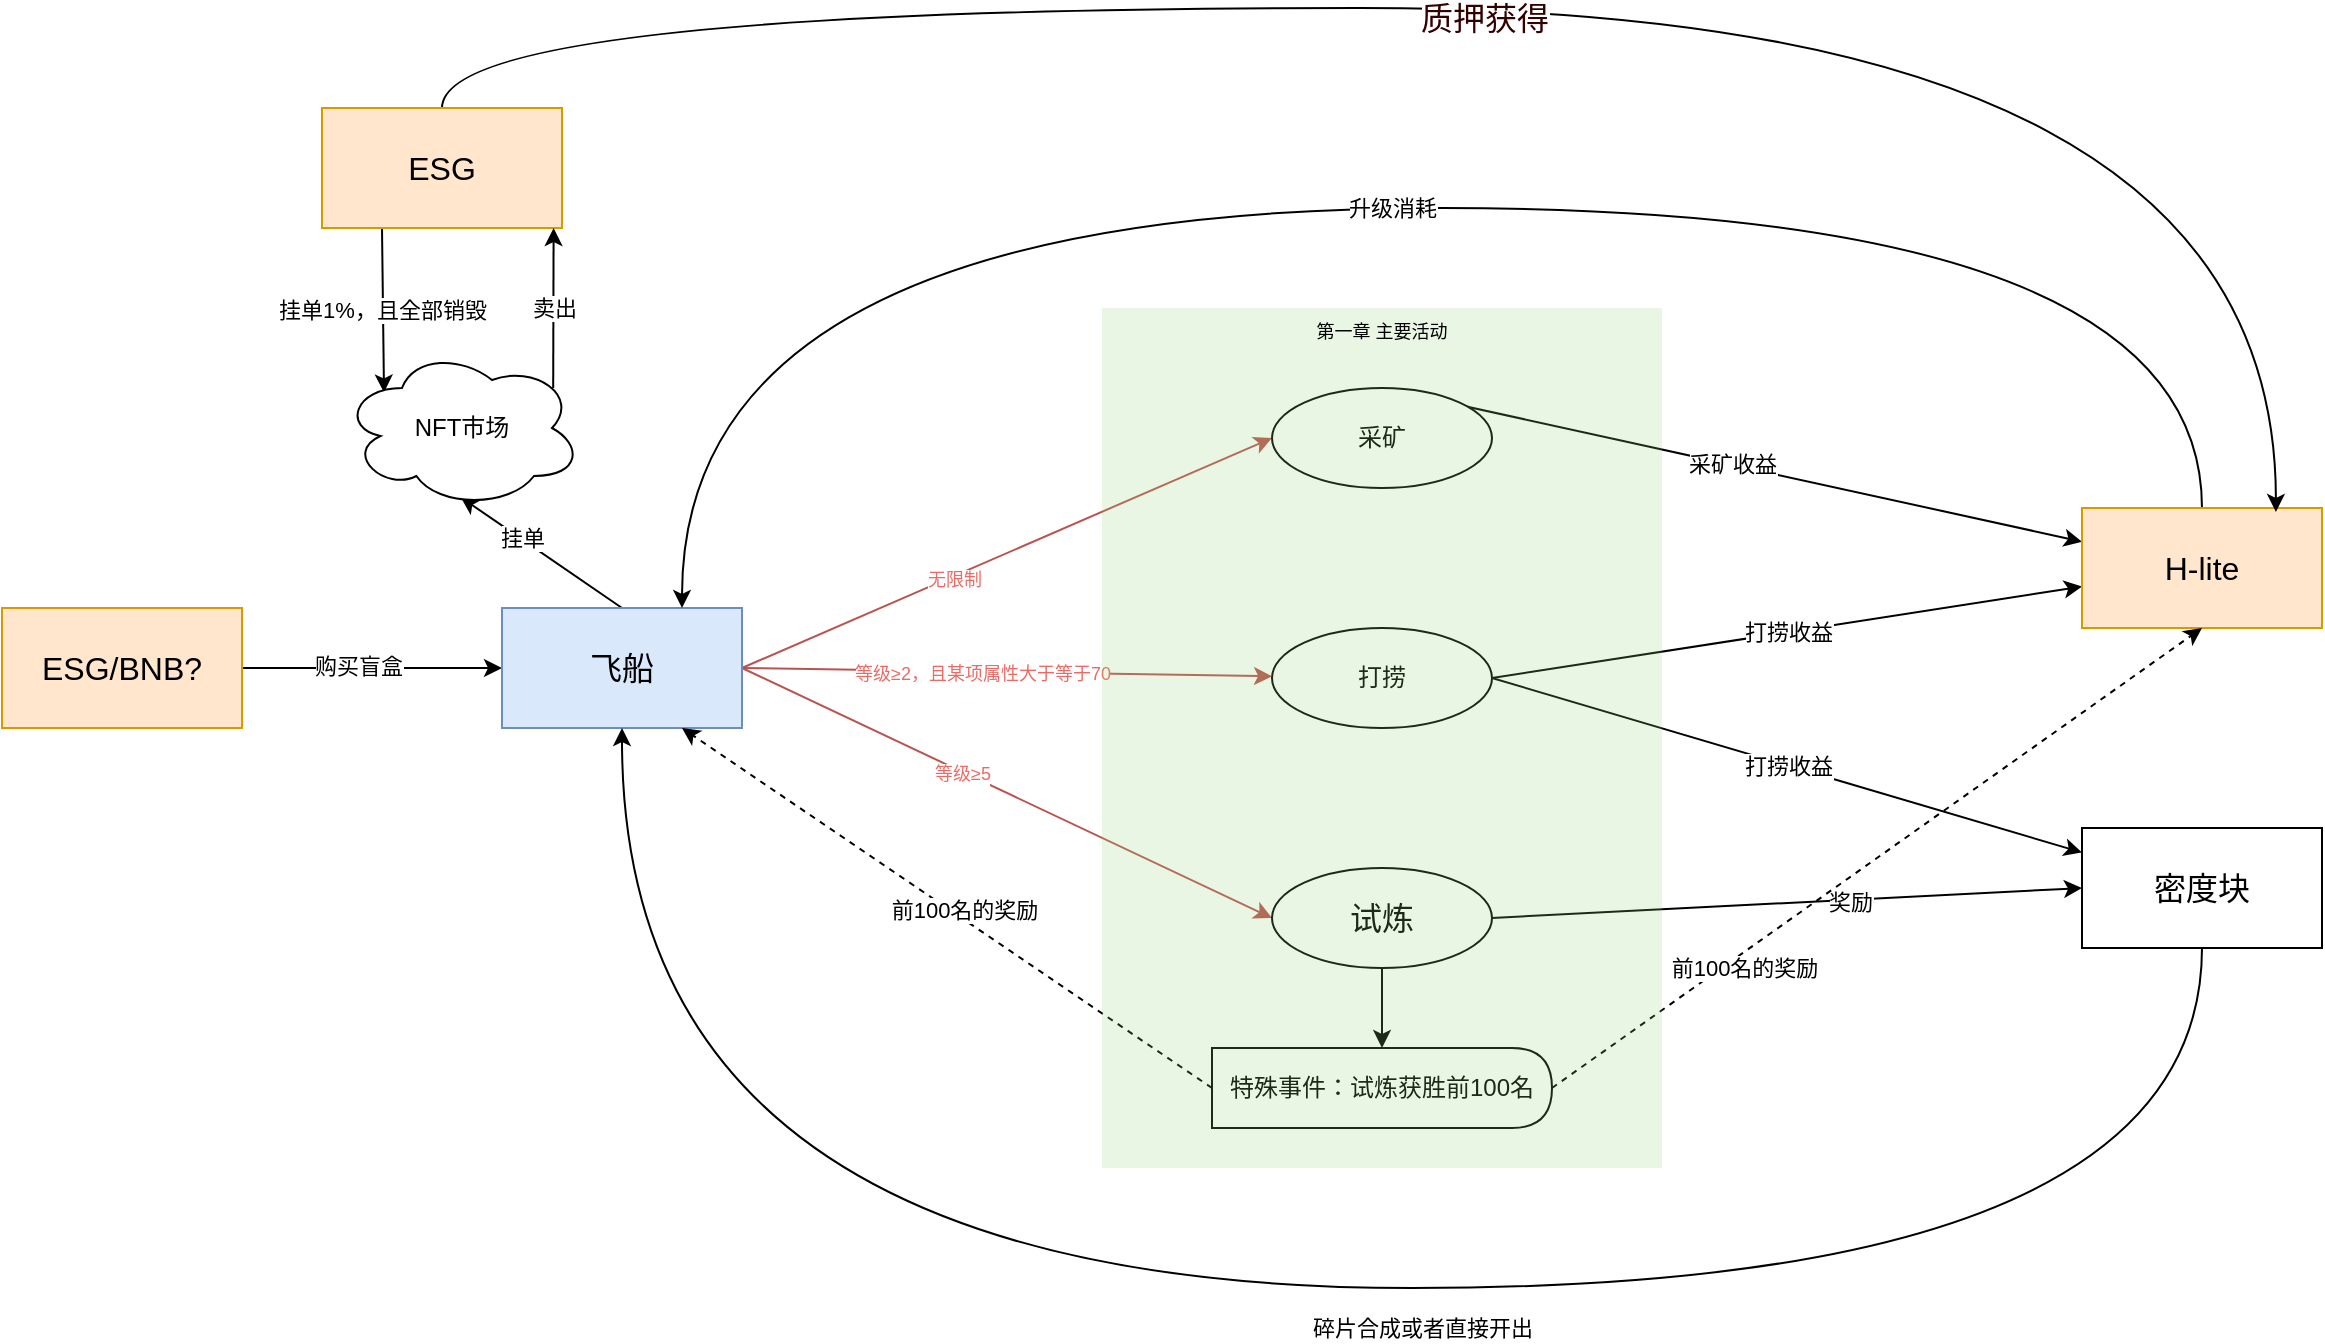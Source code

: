 <mxfile version="16.1.0" type="github">
  <diagram id="B2VN1lz7lHse4xvR82cQ" name="Page-5">
    <mxGraphModel dx="2062" dy="1122" grid="1" gridSize="10" guides="1" tooltips="1" connect="1" arrows="1" fold="1" page="1" pageScale="1" pageWidth="827" pageHeight="1169" math="0" shadow="0">
      <root>
        <mxCell id="VGtEhXtMH6EOGDCBlRhS-0" />
        <mxCell id="VGtEhXtMH6EOGDCBlRhS-1" parent="VGtEhXtMH6EOGDCBlRhS-0" />
        <mxCell id="VGtEhXtMH6EOGDCBlRhS-5" style="edgeStyle=orthogonalEdgeStyle;rounded=0;orthogonalLoop=1;jettySize=auto;html=1;exitX=1;exitY=0.5;exitDx=0;exitDy=0;entryX=0;entryY=0.5;entryDx=0;entryDy=0;" parent="VGtEhXtMH6EOGDCBlRhS-1" source="VGtEhXtMH6EOGDCBlRhS-2" target="VGtEhXtMH6EOGDCBlRhS-3" edge="1">
          <mxGeometry relative="1" as="geometry" />
        </mxCell>
        <mxCell id="VGtEhXtMH6EOGDCBlRhS-6" value="购买盲盒" style="edgeLabel;html=1;align=center;verticalAlign=middle;resizable=0;points=[];" parent="VGtEhXtMH6EOGDCBlRhS-5" vertex="1" connectable="0">
          <mxGeometry x="-0.109" y="1" relative="1" as="geometry">
            <mxPoint as="offset" />
          </mxGeometry>
        </mxCell>
        <mxCell id="VGtEhXtMH6EOGDCBlRhS-2" value="ESG/BNB?" style="rounded=0;whiteSpace=wrap;html=1;fillColor=#ffe6cc;strokeColor=#d79b00;fontSize=16;" parent="VGtEhXtMH6EOGDCBlRhS-1" vertex="1">
          <mxGeometry x="70" y="520" width="120" height="60" as="geometry" />
        </mxCell>
        <mxCell id="VGtEhXtMH6EOGDCBlRhS-11" style="rounded=0;orthogonalLoop=1;jettySize=auto;html=1;exitX=1;exitY=0.5;exitDx=0;exitDy=0;entryX=0;entryY=0.5;entryDx=0;entryDy=0;fillColor=#f8cecc;strokeColor=#b85450;" parent="VGtEhXtMH6EOGDCBlRhS-1" source="VGtEhXtMH6EOGDCBlRhS-3" target="VGtEhXtMH6EOGDCBlRhS-8" edge="1">
          <mxGeometry relative="1" as="geometry" />
        </mxCell>
        <mxCell id="VGtEhXtMH6EOGDCBlRhS-14" value="无限制" style="edgeLabel;html=1;align=center;verticalAlign=middle;resizable=0;points=[];fontSize=9;fontColor=#EA6B66;" parent="VGtEhXtMH6EOGDCBlRhS-11" vertex="1" connectable="0">
          <mxGeometry x="-0.208" y="-1" relative="1" as="geometry">
            <mxPoint as="offset" />
          </mxGeometry>
        </mxCell>
        <mxCell id="VGtEhXtMH6EOGDCBlRhS-12" style="edgeStyle=none;rounded=0;orthogonalLoop=1;jettySize=auto;html=1;exitX=1;exitY=0.5;exitDx=0;exitDy=0;fillColor=#f8cecc;strokeColor=#b85450;" parent="VGtEhXtMH6EOGDCBlRhS-1" source="VGtEhXtMH6EOGDCBlRhS-3" target="VGtEhXtMH6EOGDCBlRhS-9" edge="1">
          <mxGeometry relative="1" as="geometry" />
        </mxCell>
        <mxCell id="VGtEhXtMH6EOGDCBlRhS-15" value="等级≥2，且某项属性大于等于70" style="edgeLabel;html=1;align=center;verticalAlign=middle;resizable=0;points=[];fontSize=9;fontColor=#EA6B66;" parent="VGtEhXtMH6EOGDCBlRhS-12" vertex="1" connectable="0">
          <mxGeometry x="-0.098" y="-1" relative="1" as="geometry">
            <mxPoint as="offset" />
          </mxGeometry>
        </mxCell>
        <mxCell id="VGtEhXtMH6EOGDCBlRhS-13" style="edgeStyle=none;rounded=0;orthogonalLoop=1;jettySize=auto;html=1;exitX=1;exitY=0.5;exitDx=0;exitDy=0;entryX=0;entryY=0.5;entryDx=0;entryDy=0;fillColor=#f8cecc;strokeColor=#b85450;" parent="VGtEhXtMH6EOGDCBlRhS-1" source="VGtEhXtMH6EOGDCBlRhS-3" target="VGtEhXtMH6EOGDCBlRhS-10" edge="1">
          <mxGeometry relative="1" as="geometry" />
        </mxCell>
        <mxCell id="VGtEhXtMH6EOGDCBlRhS-16" value="等级≥5" style="edgeLabel;html=1;align=center;verticalAlign=middle;resizable=0;points=[];fontSize=9;fontColor=#EA6B66;" parent="VGtEhXtMH6EOGDCBlRhS-13" vertex="1" connectable="0">
          <mxGeometry x="-0.171" y="-1" relative="1" as="geometry">
            <mxPoint as="offset" />
          </mxGeometry>
        </mxCell>
        <mxCell id="VGtEhXtMH6EOGDCBlRhS-34" style="edgeStyle=none;rounded=0;orthogonalLoop=1;jettySize=auto;html=1;exitX=0.5;exitY=0;exitDx=0;exitDy=0;entryX=0.495;entryY=0.933;entryDx=0;entryDy=0;entryPerimeter=0;" parent="VGtEhXtMH6EOGDCBlRhS-1" source="VGtEhXtMH6EOGDCBlRhS-3" target="VGtEhXtMH6EOGDCBlRhS-33" edge="1">
          <mxGeometry relative="1" as="geometry" />
        </mxCell>
        <mxCell id="VGtEhXtMH6EOGDCBlRhS-35" value="挂单" style="edgeLabel;html=1;align=center;verticalAlign=middle;resizable=0;points=[];" parent="VGtEhXtMH6EOGDCBlRhS-34" vertex="1" connectable="0">
          <mxGeometry x="0.261" relative="1" as="geometry">
            <mxPoint as="offset" />
          </mxGeometry>
        </mxCell>
        <mxCell id="VGtEhXtMH6EOGDCBlRhS-3" value="飞船" style="rounded=0;whiteSpace=wrap;html=1;fillColor=#dae8fc;strokeColor=#6c8ebf;fontSize=16;" parent="VGtEhXtMH6EOGDCBlRhS-1" vertex="1">
          <mxGeometry x="320" y="520" width="120" height="60" as="geometry" />
        </mxCell>
        <mxCell id="VGtEhXtMH6EOGDCBlRhS-21" value="采矿收益" style="edgeStyle=none;rounded=0;orthogonalLoop=1;jettySize=auto;html=1;exitX=0.5;exitY=0;exitDx=0;exitDy=0;" parent="VGtEhXtMH6EOGDCBlRhS-1" source="VGtEhXtMH6EOGDCBlRhS-8" target="VGtEhXtMH6EOGDCBlRhS-17" edge="1">
          <mxGeometry relative="1" as="geometry" />
        </mxCell>
        <mxCell id="VGtEhXtMH6EOGDCBlRhS-8" value="采矿" style="ellipse;whiteSpace=wrap;html=1;" parent="VGtEhXtMH6EOGDCBlRhS-1" vertex="1">
          <mxGeometry x="705" y="410" width="110" height="50" as="geometry" />
        </mxCell>
        <mxCell id="VGtEhXtMH6EOGDCBlRhS-22" value="打捞收益" style="edgeStyle=none;rounded=0;orthogonalLoop=1;jettySize=auto;html=1;exitX=1;exitY=0.5;exitDx=0;exitDy=0;" parent="VGtEhXtMH6EOGDCBlRhS-1" source="VGtEhXtMH6EOGDCBlRhS-9" target="VGtEhXtMH6EOGDCBlRhS-17" edge="1">
          <mxGeometry relative="1" as="geometry" />
        </mxCell>
        <mxCell id="VGtEhXtMH6EOGDCBlRhS-29" value="打捞收益" style="edgeStyle=none;rounded=0;orthogonalLoop=1;jettySize=auto;html=1;exitX=1;exitY=0.5;exitDx=0;exitDy=0;" parent="VGtEhXtMH6EOGDCBlRhS-1" source="VGtEhXtMH6EOGDCBlRhS-9" target="VGtEhXtMH6EOGDCBlRhS-24" edge="1">
          <mxGeometry relative="1" as="geometry" />
        </mxCell>
        <mxCell id="VGtEhXtMH6EOGDCBlRhS-9" value="打捞" style="ellipse;whiteSpace=wrap;html=1;" parent="VGtEhXtMH6EOGDCBlRhS-1" vertex="1">
          <mxGeometry x="705" y="530" width="110" height="50" as="geometry" />
        </mxCell>
        <mxCell id="VGtEhXtMH6EOGDCBlRhS-27" style="edgeStyle=none;rounded=0;orthogonalLoop=1;jettySize=auto;html=1;exitX=1;exitY=0.5;exitDx=0;exitDy=0;entryX=0;entryY=0.5;entryDx=0;entryDy=0;" parent="VGtEhXtMH6EOGDCBlRhS-1" source="VGtEhXtMH6EOGDCBlRhS-10" target="VGtEhXtMH6EOGDCBlRhS-24" edge="1">
          <mxGeometry relative="1" as="geometry" />
        </mxCell>
        <mxCell id="VGtEhXtMH6EOGDCBlRhS-28" value="奖励" style="edgeLabel;html=1;align=center;verticalAlign=middle;resizable=0;points=[];" parent="VGtEhXtMH6EOGDCBlRhS-27" vertex="1" connectable="0">
          <mxGeometry x="0.21" y="-1" relative="1" as="geometry">
            <mxPoint as="offset" />
          </mxGeometry>
        </mxCell>
        <mxCell id="VGtEhXtMH6EOGDCBlRhS-30" style="edgeStyle=none;rounded=0;orthogonalLoop=1;jettySize=auto;html=1;exitX=0;exitY=0.5;exitDx=0;exitDy=0;entryX=0.75;entryY=1;entryDx=0;entryDy=0;dashed=1;" parent="VGtEhXtMH6EOGDCBlRhS-1" source="VGtEhXtMH6EOGDCBlRhS-39" target="VGtEhXtMH6EOGDCBlRhS-3" edge="1">
          <mxGeometry relative="1" as="geometry" />
        </mxCell>
        <mxCell id="VGtEhXtMH6EOGDCBlRhS-31" value="前100名的奖励" style="edgeLabel;html=1;align=center;verticalAlign=middle;resizable=0;points=[];" parent="VGtEhXtMH6EOGDCBlRhS-30" vertex="1" connectable="0">
          <mxGeometry x="0.529" relative="1" as="geometry">
            <mxPoint x="78" y="48" as="offset" />
          </mxGeometry>
        </mxCell>
        <mxCell id="VGtEhXtMH6EOGDCBlRhS-40" style="edgeStyle=none;rounded=0;orthogonalLoop=1;jettySize=auto;html=1;exitX=0.5;exitY=1;exitDx=0;exitDy=0;entryX=0.5;entryY=0;entryDx=0;entryDy=0;" parent="VGtEhXtMH6EOGDCBlRhS-1" source="VGtEhXtMH6EOGDCBlRhS-10" target="VGtEhXtMH6EOGDCBlRhS-39" edge="1">
          <mxGeometry relative="1" as="geometry" />
        </mxCell>
        <mxCell id="VGtEhXtMH6EOGDCBlRhS-10" value="试炼" style="ellipse;whiteSpace=wrap;html=1;fontSize=16;" parent="VGtEhXtMH6EOGDCBlRhS-1" vertex="1">
          <mxGeometry x="705" y="650" width="110" height="50" as="geometry" />
        </mxCell>
        <mxCell id="VGtEhXtMH6EOGDCBlRhS-20" value="升级消耗" style="edgeStyle=orthogonalEdgeStyle;rounded=0;orthogonalLoop=1;jettySize=auto;html=1;exitX=0.5;exitY=0;exitDx=0;exitDy=0;entryX=0.75;entryY=0;entryDx=0;entryDy=0;curved=1;" parent="VGtEhXtMH6EOGDCBlRhS-1" source="VGtEhXtMH6EOGDCBlRhS-17" target="VGtEhXtMH6EOGDCBlRhS-3" edge="1">
          <mxGeometry relative="1" as="geometry">
            <Array as="points">
              <mxPoint x="1170" y="320" />
              <mxPoint x="410" y="320" />
            </Array>
          </mxGeometry>
        </mxCell>
        <mxCell id="VGtEhXtMH6EOGDCBlRhS-17" value="H-lite" style="rounded=0;whiteSpace=wrap;html=1;fillColor=#ffe6cc;strokeColor=#d79b00;fontSize=16;" parent="VGtEhXtMH6EOGDCBlRhS-1" vertex="1">
          <mxGeometry x="1110" y="470" width="120" height="60" as="geometry" />
        </mxCell>
        <mxCell id="VGtEhXtMH6EOGDCBlRhS-25" style="edgeStyle=orthogonalEdgeStyle;rounded=0;orthogonalLoop=1;jettySize=auto;html=1;exitX=0.5;exitY=1;exitDx=0;exitDy=0;entryX=0.5;entryY=1;entryDx=0;entryDy=0;elbow=vertical;curved=1;" parent="VGtEhXtMH6EOGDCBlRhS-1" source="VGtEhXtMH6EOGDCBlRhS-24" target="VGtEhXtMH6EOGDCBlRhS-3" edge="1">
          <mxGeometry relative="1" as="geometry">
            <Array as="points">
              <mxPoint x="1170" y="860" />
              <mxPoint x="380" y="860" />
            </Array>
          </mxGeometry>
        </mxCell>
        <mxCell id="VGtEhXtMH6EOGDCBlRhS-26" value="碎片合成或者直接开出" style="edgeLabel;html=1;align=center;verticalAlign=middle;resizable=0;points=[];" parent="VGtEhXtMH6EOGDCBlRhS-25" vertex="1" connectable="0">
          <mxGeometry x="-0.311" relative="1" as="geometry">
            <mxPoint x="-133" y="20" as="offset" />
          </mxGeometry>
        </mxCell>
        <mxCell id="VGtEhXtMH6EOGDCBlRhS-24" value="密度块" style="whiteSpace=wrap;html=1;fontSize=16;" parent="VGtEhXtMH6EOGDCBlRhS-1" vertex="1">
          <mxGeometry x="1110" y="630" width="120" height="60" as="geometry" />
        </mxCell>
        <mxCell id="VGtEhXtMH6EOGDCBlRhS-36" value="挂单1%，且全部销毁" style="edgeStyle=none;rounded=0;orthogonalLoop=1;jettySize=auto;html=1;exitX=0.25;exitY=1;exitDx=0;exitDy=0;entryX=0.175;entryY=0.278;entryDx=0;entryDy=0;entryPerimeter=0;" parent="VGtEhXtMH6EOGDCBlRhS-1" source="VGtEhXtMH6EOGDCBlRhS-32" target="VGtEhXtMH6EOGDCBlRhS-33" edge="1">
          <mxGeometry relative="1" as="geometry" />
        </mxCell>
        <mxCell id="UV-SPqQlaK36wrmX8KWa-0" style="edgeStyle=orthogonalEdgeStyle;curved=1;rounded=0;orthogonalLoop=1;jettySize=auto;html=1;exitX=0.5;exitY=0;exitDx=0;exitDy=0;entryX=0.808;entryY=0.033;entryDx=0;entryDy=0;entryPerimeter=0;fontSize=16;fontColor=#EA6B66;elbow=vertical;" edge="1" parent="VGtEhXtMH6EOGDCBlRhS-1" source="VGtEhXtMH6EOGDCBlRhS-32" target="VGtEhXtMH6EOGDCBlRhS-17">
          <mxGeometry relative="1" as="geometry">
            <Array as="points">
              <mxPoint x="290" y="220" />
              <mxPoint x="1207" y="220" />
            </Array>
          </mxGeometry>
        </mxCell>
        <mxCell id="UV-SPqQlaK36wrmX8KWa-1" value="质押获得" style="edgeLabel;html=1;align=center;verticalAlign=middle;resizable=0;points=[];fontSize=16;fontColor=#330000;" vertex="1" connectable="0" parent="UV-SPqQlaK36wrmX8KWa-0">
          <mxGeometry x="-0.063" y="-5" relative="1" as="geometry">
            <mxPoint as="offset" />
          </mxGeometry>
        </mxCell>
        <mxCell id="VGtEhXtMH6EOGDCBlRhS-32" value="ESG" style="rounded=0;whiteSpace=wrap;html=1;fillColor=#ffe6cc;strokeColor=#d79b00;fontSize=16;" parent="VGtEhXtMH6EOGDCBlRhS-1" vertex="1">
          <mxGeometry x="230" y="270" width="120" height="60" as="geometry" />
        </mxCell>
        <mxCell id="VGtEhXtMH6EOGDCBlRhS-37" value="卖出" style="edgeStyle=none;rounded=0;orthogonalLoop=1;jettySize=auto;html=1;exitX=0.88;exitY=0.25;exitDx=0;exitDy=0;exitPerimeter=0;entryX=0.965;entryY=1;entryDx=0;entryDy=0;entryPerimeter=0;" parent="VGtEhXtMH6EOGDCBlRhS-1" source="VGtEhXtMH6EOGDCBlRhS-33" target="VGtEhXtMH6EOGDCBlRhS-32" edge="1">
          <mxGeometry relative="1" as="geometry" />
        </mxCell>
        <mxCell id="VGtEhXtMH6EOGDCBlRhS-33" value="NFT市场" style="ellipse;shape=cloud;whiteSpace=wrap;html=1;" parent="VGtEhXtMH6EOGDCBlRhS-1" vertex="1">
          <mxGeometry x="240" y="390" width="120" height="80" as="geometry" />
        </mxCell>
        <mxCell id="VGtEhXtMH6EOGDCBlRhS-41" style="edgeStyle=none;rounded=0;orthogonalLoop=1;jettySize=auto;html=1;exitX=1;exitY=0.5;exitDx=0;exitDy=0;entryX=0.5;entryY=1;entryDx=0;entryDy=0;dashed=1;" parent="VGtEhXtMH6EOGDCBlRhS-1" source="VGtEhXtMH6EOGDCBlRhS-39" target="VGtEhXtMH6EOGDCBlRhS-17" edge="1">
          <mxGeometry relative="1" as="geometry" />
        </mxCell>
        <mxCell id="VGtEhXtMH6EOGDCBlRhS-42" value="前100名的奖励" style="edgeLabel;html=1;align=center;verticalAlign=middle;resizable=0;points=[];" parent="VGtEhXtMH6EOGDCBlRhS-41" vertex="1" connectable="0">
          <mxGeometry x="-0.464" y="-2" relative="1" as="geometry">
            <mxPoint x="8" as="offset" />
          </mxGeometry>
        </mxCell>
        <mxCell id="VGtEhXtMH6EOGDCBlRhS-39" value="&lt;span&gt;特殊事件：试炼获胜前100名&lt;/span&gt;" style="shape=delay;whiteSpace=wrap;html=1;gradientColor=none;" parent="VGtEhXtMH6EOGDCBlRhS-1" vertex="1">
          <mxGeometry x="675" y="740" width="170" height="40" as="geometry" />
        </mxCell>
        <mxCell id="VGtEhXtMH6EOGDCBlRhS-45" value="第一章 主要活动" style="rounded=0;whiteSpace=wrap;html=1;fontSize=9;strokeColor=none;fillColor=#97D077;opacity=20;verticalAlign=top;" parent="VGtEhXtMH6EOGDCBlRhS-1" vertex="1">
          <mxGeometry x="620" y="370" width="280" height="430" as="geometry" />
        </mxCell>
      </root>
    </mxGraphModel>
  </diagram>
</mxfile>
